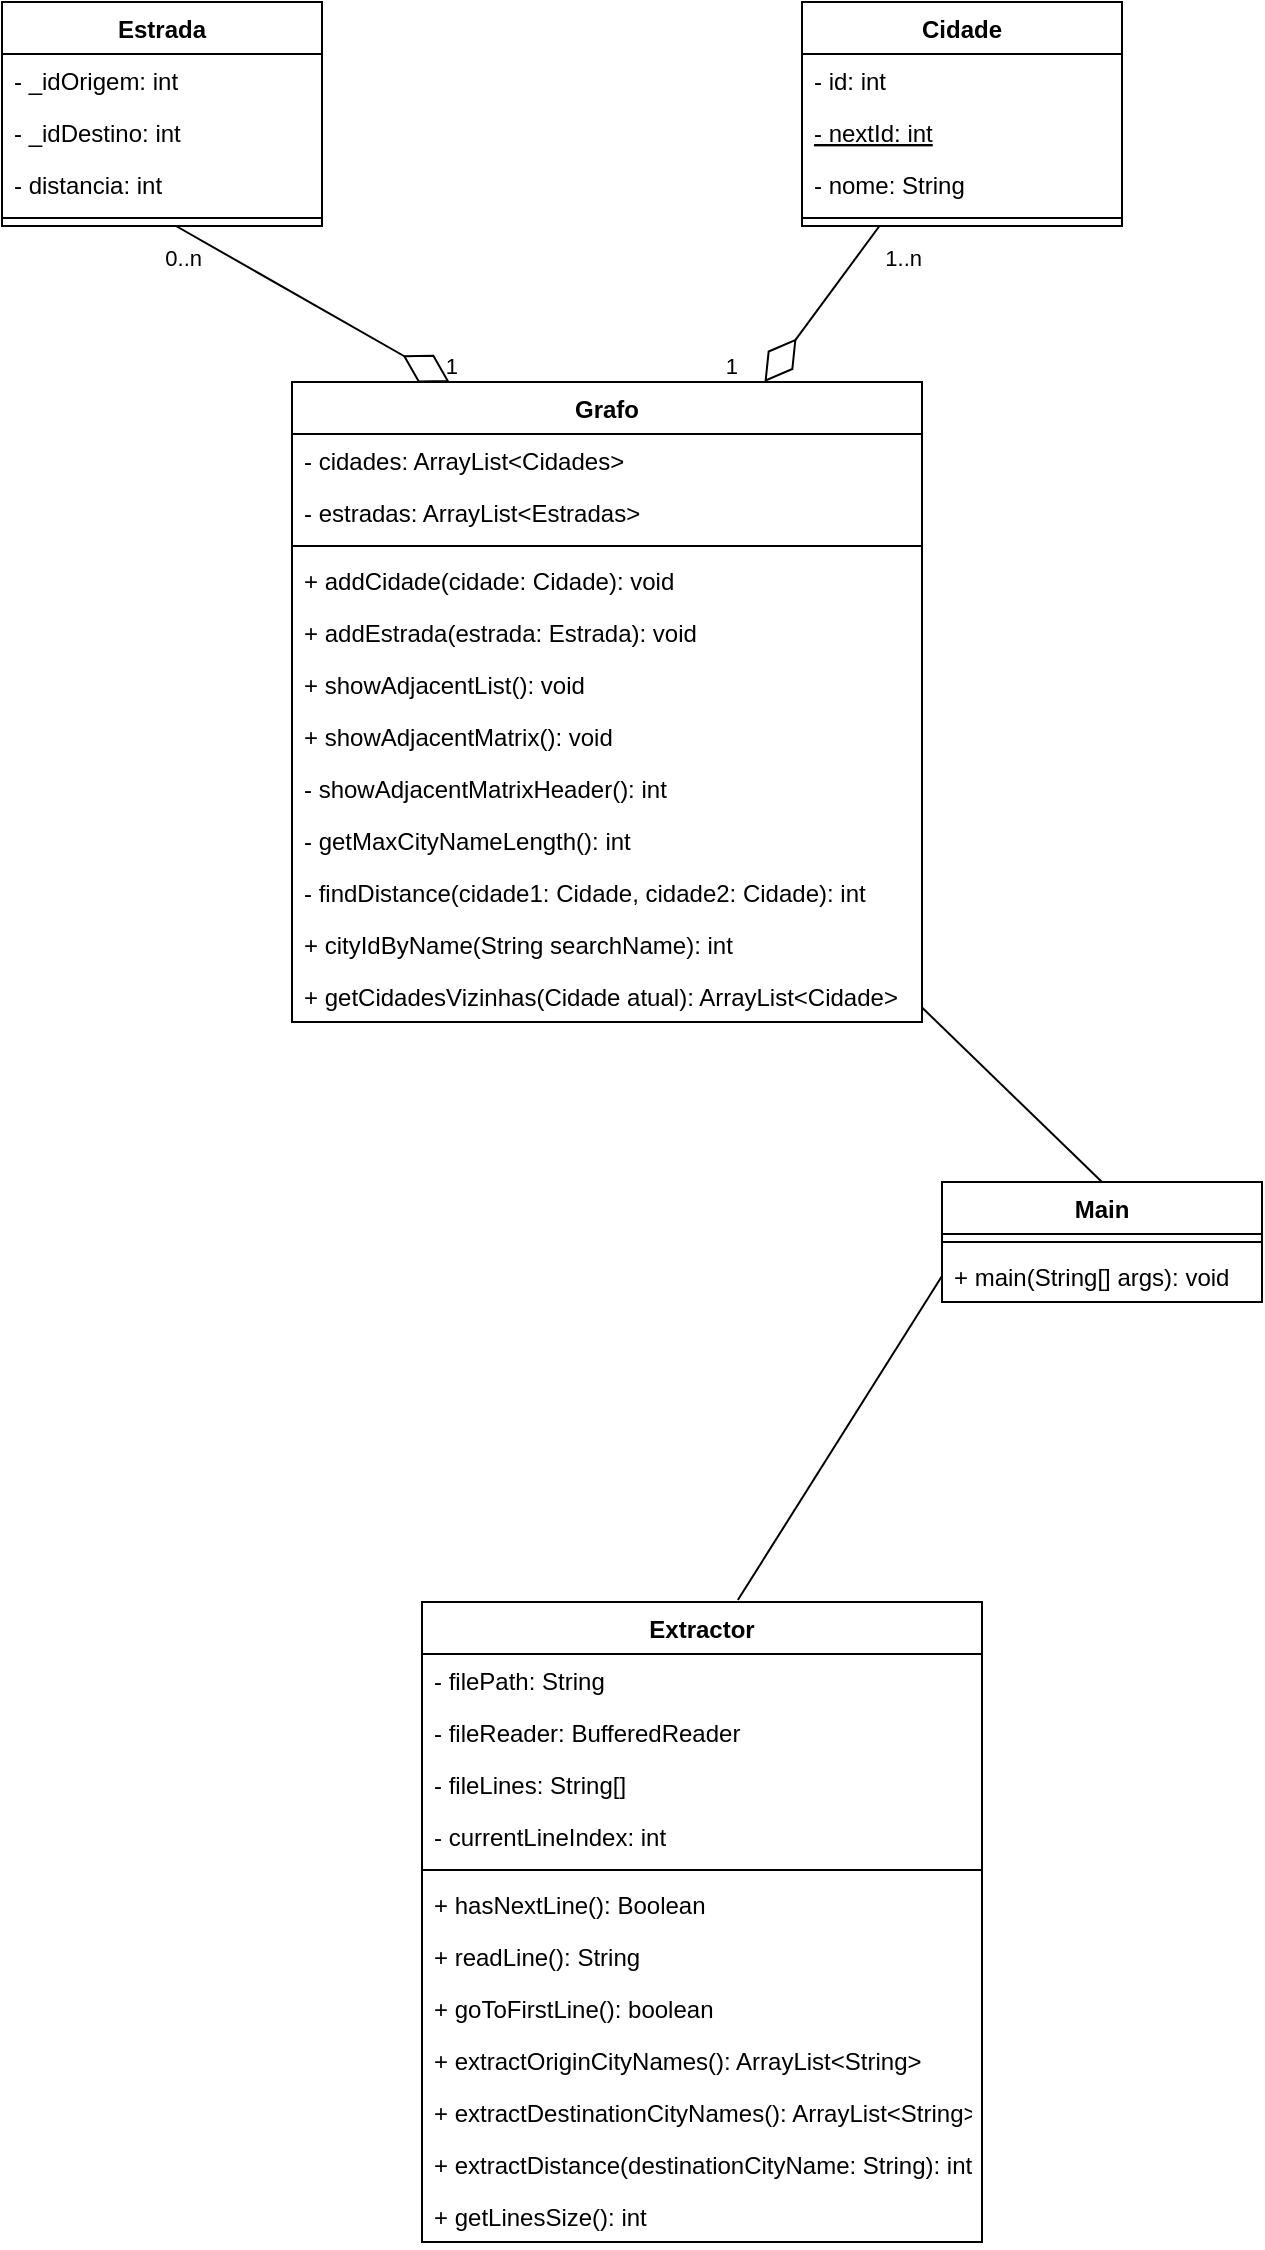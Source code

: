 <mxfile>
    <diagram id="via1u_gdSSAOSF0_JwdR" name="Page-1">
        <mxGraphModel dx="645" dy="1408" grid="1" gridSize="10" guides="1" tooltips="1" connect="1" arrows="1" fold="1" page="1" pageScale="1" pageWidth="850" pageHeight="1100" math="0" shadow="0">
            <root>
                <mxCell id="0"/>
                <mxCell id="1" parent="0"/>
                <mxCell id="2" value="Grafo" style="swimlane;fontStyle=1;align=center;verticalAlign=top;childLayout=stackLayout;horizontal=1;startSize=26;horizontalStack=0;resizeParent=1;resizeParentMax=0;resizeLast=0;collapsible=1;marginBottom=0;" parent="1" vertex="1">
                    <mxGeometry x="275" y="260" width="315" height="320" as="geometry"/>
                </mxCell>
                <mxCell id="3" value="- cidades: ArrayList&lt;Cidades&gt;" style="text;strokeColor=none;fillColor=none;align=left;verticalAlign=top;spacingLeft=4;spacingRight=4;overflow=hidden;rotatable=0;points=[[0,0.5],[1,0.5]];portConstraint=eastwest;" parent="2" vertex="1">
                    <mxGeometry y="26" width="315" height="26" as="geometry"/>
                </mxCell>
                <mxCell id="7" value="- estradas: ArrayList&lt;Estradas&gt;" style="text;strokeColor=none;fillColor=none;align=left;verticalAlign=top;spacingLeft=4;spacingRight=4;overflow=hidden;rotatable=0;points=[[0,0.5],[1,0.5]];portConstraint=eastwest;" parent="2" vertex="1">
                    <mxGeometry y="52" width="315" height="26" as="geometry"/>
                </mxCell>
                <mxCell id="4" value="" style="line;strokeWidth=1;fillColor=none;align=left;verticalAlign=middle;spacingTop=-1;spacingLeft=3;spacingRight=3;rotatable=0;labelPosition=right;points=[];portConstraint=eastwest;strokeColor=inherit;" parent="2" vertex="1">
                    <mxGeometry y="78" width="315" height="8" as="geometry"/>
                </mxCell>
                <mxCell id="29" value="+ addCidade(cidade: Cidade): void" style="text;strokeColor=none;fillColor=none;align=left;verticalAlign=top;spacingLeft=4;spacingRight=4;overflow=hidden;rotatable=0;points=[[0,0.5],[1,0.5]];portConstraint=eastwest;" parent="2" vertex="1">
                    <mxGeometry y="86" width="315" height="26" as="geometry"/>
                </mxCell>
                <mxCell id="8" value="+ addEstrada(estrada: Estrada): void" style="text;strokeColor=none;fillColor=none;align=left;verticalAlign=top;spacingLeft=4;spacingRight=4;overflow=hidden;rotatable=0;points=[[0,0.5],[1,0.5]];portConstraint=eastwest;" parent="2" vertex="1">
                    <mxGeometry y="112" width="315" height="26" as="geometry"/>
                </mxCell>
                <mxCell id="15" value="+ showAdjacentList(): void" style="text;strokeColor=none;fillColor=none;align=left;verticalAlign=top;spacingLeft=4;spacingRight=4;overflow=hidden;rotatable=0;points=[[0,0.5],[1,0.5]];portConstraint=eastwest;" parent="2" vertex="1">
                    <mxGeometry y="138" width="315" height="26" as="geometry"/>
                </mxCell>
                <mxCell id="16" value="+ showAdjacentMatrix(): void" style="text;strokeColor=none;fillColor=none;align=left;verticalAlign=top;spacingLeft=4;spacingRight=4;overflow=hidden;rotatable=0;points=[[0,0.5],[1,0.5]];portConstraint=eastwest;" parent="2" vertex="1">
                    <mxGeometry y="164" width="315" height="26" as="geometry"/>
                </mxCell>
                <mxCell id="30" value="- showAdjacentMatrixHeader(): int" style="text;strokeColor=none;fillColor=none;align=left;verticalAlign=top;spacingLeft=4;spacingRight=4;overflow=hidden;rotatable=0;points=[[0,0.5],[1,0.5]];portConstraint=eastwest;" parent="2" vertex="1">
                    <mxGeometry y="190" width="315" height="26" as="geometry"/>
                </mxCell>
                <mxCell id="31" value="- getMaxCityNameLength(): int" style="text;strokeColor=none;fillColor=none;align=left;verticalAlign=top;spacingLeft=4;spacingRight=4;overflow=hidden;rotatable=0;points=[[0,0.5],[1,0.5]];portConstraint=eastwest;" parent="2" vertex="1">
                    <mxGeometry y="216" width="315" height="26" as="geometry"/>
                </mxCell>
                <mxCell id="5" value="- findDistance(cidade1: Cidade, cidade2: Cidade): int" style="text;strokeColor=none;fillColor=none;align=left;verticalAlign=top;spacingLeft=4;spacingRight=4;overflow=hidden;rotatable=0;points=[[0,0.5],[1,0.5]];portConstraint=eastwest;" parent="2" vertex="1">
                    <mxGeometry y="242" width="315" height="26" as="geometry"/>
                </mxCell>
                <mxCell id="73" value="+ cityIdByName(String searchName): int" style="text;strokeColor=none;fillColor=none;align=left;verticalAlign=top;spacingLeft=4;spacingRight=4;overflow=hidden;rotatable=0;points=[[0,0.5],[1,0.5]];portConstraint=eastwest;" vertex="1" parent="2">
                    <mxGeometry y="268" width="315" height="26" as="geometry"/>
                </mxCell>
                <mxCell id="74" value="+ getCidadesVizinhas(Cidade atual): ArrayList&lt;Cidade&gt;" style="text;strokeColor=none;fillColor=none;align=left;verticalAlign=top;spacingLeft=4;spacingRight=4;overflow=hidden;rotatable=0;points=[[0,0.5],[1,0.5]];portConstraint=eastwest;" vertex="1" parent="2">
                    <mxGeometry y="294" width="315" height="26" as="geometry"/>
                </mxCell>
                <mxCell id="9" value="Main" style="swimlane;fontStyle=1;align=center;verticalAlign=top;childLayout=stackLayout;horizontal=1;startSize=26;horizontalStack=0;resizeParent=1;resizeParentMax=0;resizeLast=0;collapsible=1;marginBottom=0;" parent="1" vertex="1">
                    <mxGeometry x="600" y="660" width="160" height="60" as="geometry"/>
                </mxCell>
                <mxCell id="11" value="" style="line;strokeWidth=1;fillColor=none;align=left;verticalAlign=middle;spacingTop=-1;spacingLeft=3;spacingRight=3;rotatable=0;labelPosition=right;points=[];portConstraint=eastwest;strokeColor=inherit;" parent="9" vertex="1">
                    <mxGeometry y="26" width="160" height="8" as="geometry"/>
                </mxCell>
                <mxCell id="12" value="+ main(String[] args): void" style="text;strokeColor=none;fillColor=none;align=left;verticalAlign=top;spacingLeft=4;spacingRight=4;overflow=hidden;rotatable=0;points=[[0,0.5],[1,0.5]];portConstraint=eastwest;" parent="9" vertex="1">
                    <mxGeometry y="34" width="160" height="26" as="geometry"/>
                </mxCell>
                <mxCell id="17" value="Cidade" style="swimlane;fontStyle=1;align=center;verticalAlign=top;childLayout=stackLayout;horizontal=1;startSize=26;horizontalStack=0;resizeParent=1;resizeParentMax=0;resizeLast=0;collapsible=1;marginBottom=0;" parent="1" vertex="1">
                    <mxGeometry x="530" y="70" width="160" height="112" as="geometry"/>
                </mxCell>
                <mxCell id="21" value="- id: int" style="text;strokeColor=none;fillColor=none;align=left;verticalAlign=top;spacingLeft=4;spacingRight=4;overflow=hidden;rotatable=0;points=[[0,0.5],[1,0.5]];portConstraint=eastwest;" parent="17" vertex="1">
                    <mxGeometry y="26" width="160" height="26" as="geometry"/>
                </mxCell>
                <mxCell id="28" value="- nextId: int" style="text;strokeColor=none;fillColor=none;align=left;verticalAlign=top;spacingLeft=4;spacingRight=4;overflow=hidden;rotatable=0;points=[[0,0.5],[1,0.5]];portConstraint=eastwest;fontStyle=4" parent="17" vertex="1">
                    <mxGeometry y="52" width="160" height="26" as="geometry"/>
                </mxCell>
                <mxCell id="18" value="- nome: String" style="text;strokeColor=none;fillColor=none;align=left;verticalAlign=top;spacingLeft=4;spacingRight=4;overflow=hidden;rotatable=0;points=[[0,0.5],[1,0.5]];portConstraint=eastwest;" parent="17" vertex="1">
                    <mxGeometry y="78" width="160" height="26" as="geometry"/>
                </mxCell>
                <mxCell id="19" value="" style="line;strokeWidth=1;fillColor=none;align=left;verticalAlign=middle;spacingTop=-1;spacingLeft=3;spacingRight=3;rotatable=0;labelPosition=right;points=[];portConstraint=eastwest;strokeColor=inherit;" parent="17" vertex="1">
                    <mxGeometry y="104" width="160" height="8" as="geometry"/>
                </mxCell>
                <mxCell id="22" value="Estrada" style="swimlane;fontStyle=1;align=center;verticalAlign=top;childLayout=stackLayout;horizontal=1;startSize=26;horizontalStack=0;resizeParent=1;resizeParentMax=0;resizeLast=0;collapsible=1;marginBottom=0;" parent="1" vertex="1">
                    <mxGeometry x="130" y="70" width="160" height="112" as="geometry"/>
                </mxCell>
                <mxCell id="26" value="- _idOrigem: int" style="text;strokeColor=none;fillColor=none;align=left;verticalAlign=top;spacingLeft=4;spacingRight=4;overflow=hidden;rotatable=0;points=[[0,0.5],[1,0.5]];portConstraint=eastwest;" parent="22" vertex="1">
                    <mxGeometry y="26" width="160" height="26" as="geometry"/>
                </mxCell>
                <mxCell id="27" value="- _idDestino: int" style="text;strokeColor=none;fillColor=none;align=left;verticalAlign=top;spacingLeft=4;spacingRight=4;overflow=hidden;rotatable=0;points=[[0,0.5],[1,0.5]];portConstraint=eastwest;" parent="22" vertex="1">
                    <mxGeometry y="52" width="160" height="26" as="geometry"/>
                </mxCell>
                <mxCell id="23" value="- distancia: int" style="text;strokeColor=none;fillColor=none;align=left;verticalAlign=top;spacingLeft=4;spacingRight=4;overflow=hidden;rotatable=0;points=[[0,0.5],[1,0.5]];portConstraint=eastwest;" parent="22" vertex="1">
                    <mxGeometry y="78" width="160" height="26" as="geometry"/>
                </mxCell>
                <mxCell id="24" value="" style="line;strokeWidth=1;fillColor=none;align=left;verticalAlign=middle;spacingTop=-1;spacingLeft=3;spacingRight=3;rotatable=0;labelPosition=right;points=[];portConstraint=eastwest;strokeColor=inherit;" parent="22" vertex="1">
                    <mxGeometry y="104" width="160" height="8" as="geometry"/>
                </mxCell>
                <mxCell id="32" value="Extractor" style="swimlane;fontStyle=1;align=center;verticalAlign=top;childLayout=stackLayout;horizontal=1;startSize=26;horizontalStack=0;resizeParent=1;resizeParentMax=0;resizeLast=0;collapsible=1;marginBottom=0;" parent="1" vertex="1">
                    <mxGeometry x="340" y="870" width="280" height="320" as="geometry"/>
                </mxCell>
                <mxCell id="33" value="- filePath: String" style="text;strokeColor=none;fillColor=none;align=left;verticalAlign=top;spacingLeft=4;spacingRight=4;overflow=hidden;rotatable=0;points=[[0,0.5],[1,0.5]];portConstraint=eastwest;" parent="32" vertex="1">
                    <mxGeometry y="26" width="280" height="26" as="geometry"/>
                </mxCell>
                <mxCell id="36" value="- fileReader: BufferedReader" style="text;strokeColor=none;fillColor=none;align=left;verticalAlign=top;spacingLeft=4;spacingRight=4;overflow=hidden;rotatable=0;points=[[0,0.5],[1,0.5]];portConstraint=eastwest;" parent="32" vertex="1">
                    <mxGeometry y="52" width="280" height="26" as="geometry"/>
                </mxCell>
                <mxCell id="37" value="- fileLines: String[]" style="text;strokeColor=none;fillColor=none;align=left;verticalAlign=top;spacingLeft=4;spacingRight=4;overflow=hidden;rotatable=0;points=[[0,0.5],[1,0.5]];portConstraint=eastwest;" parent="32" vertex="1">
                    <mxGeometry y="78" width="280" height="26" as="geometry"/>
                </mxCell>
                <mxCell id="38" value="- currentLineIndex: int" style="text;strokeColor=none;fillColor=none;align=left;verticalAlign=top;spacingLeft=4;spacingRight=4;overflow=hidden;rotatable=0;points=[[0,0.5],[1,0.5]];portConstraint=eastwest;" parent="32" vertex="1">
                    <mxGeometry y="104" width="280" height="26" as="geometry"/>
                </mxCell>
                <mxCell id="34" value="" style="line;strokeWidth=1;fillColor=none;align=left;verticalAlign=middle;spacingTop=-1;spacingLeft=3;spacingRight=3;rotatable=0;labelPosition=right;points=[];portConstraint=eastwest;strokeColor=inherit;" parent="32" vertex="1">
                    <mxGeometry y="130" width="280" height="8" as="geometry"/>
                </mxCell>
                <mxCell id="39" value="+ hasNextLine(): Boolean" style="text;strokeColor=none;fillColor=none;align=left;verticalAlign=top;spacingLeft=4;spacingRight=4;overflow=hidden;rotatable=0;points=[[0,0.5],[1,0.5]];portConstraint=eastwest;" parent="32" vertex="1">
                    <mxGeometry y="138" width="280" height="26" as="geometry"/>
                </mxCell>
                <mxCell id="35" value="+ readLine(): String" style="text;strokeColor=none;fillColor=none;align=left;verticalAlign=top;spacingLeft=4;spacingRight=4;overflow=hidden;rotatable=0;points=[[0,0.5],[1,0.5]];portConstraint=eastwest;" parent="32" vertex="1">
                    <mxGeometry y="164" width="280" height="26" as="geometry"/>
                </mxCell>
                <mxCell id="41" value="+ goToFirstLine(): boolean" style="text;strokeColor=none;fillColor=none;align=left;verticalAlign=top;spacingLeft=4;spacingRight=4;overflow=hidden;rotatable=0;points=[[0,0.5],[1,0.5]];portConstraint=eastwest;" parent="32" vertex="1">
                    <mxGeometry y="190" width="280" height="26" as="geometry"/>
                </mxCell>
                <mxCell id="40" value="+ extractOriginCityNames(): ArrayList&lt;String&gt;" style="text;strokeColor=none;fillColor=none;align=left;verticalAlign=top;spacingLeft=4;spacingRight=4;overflow=hidden;rotatable=0;points=[[0,0.5],[1,0.5]];portConstraint=eastwest;" parent="32" vertex="1">
                    <mxGeometry y="216" width="280" height="26" as="geometry"/>
                </mxCell>
                <mxCell id="43" value="+ extractDestinationCityNames(): ArrayList&lt;String&gt;" style="text;strokeColor=none;fillColor=none;align=left;verticalAlign=top;spacingLeft=4;spacingRight=4;overflow=hidden;rotatable=0;points=[[0,0.5],[1,0.5]];portConstraint=eastwest;" parent="32" vertex="1">
                    <mxGeometry y="242" width="280" height="26" as="geometry"/>
                </mxCell>
                <mxCell id="44" value="+ extractDistance(destinationCityName: String): int" style="text;strokeColor=none;fillColor=none;align=left;verticalAlign=top;spacingLeft=4;spacingRight=4;overflow=hidden;rotatable=0;points=[[0,0.5],[1,0.5]];portConstraint=eastwest;" parent="32" vertex="1">
                    <mxGeometry y="268" width="280" height="26" as="geometry"/>
                </mxCell>
                <mxCell id="42" value="+ getLinesSize(): int" style="text;strokeColor=none;fillColor=none;align=left;verticalAlign=top;spacingLeft=4;spacingRight=4;overflow=hidden;rotatable=0;points=[[0,0.5],[1,0.5]];portConstraint=eastwest;" parent="32" vertex="1">
                    <mxGeometry y="294" width="280" height="26" as="geometry"/>
                </mxCell>
                <mxCell id="55" value="1" style="edgeLabel;resizable=0;html=1;align=right;verticalAlign=top;" parent="1" connectable="0" vertex="1">
                    <mxGeometry x="370" y="230" as="geometry">
                        <mxPoint x="-12" y="9" as="offset"/>
                    </mxGeometry>
                </mxCell>
                <mxCell id="60" value="" style="endArrow=diamondThin;endFill=0;endSize=24;html=1;entryX=0.25;entryY=0;entryDx=0;entryDy=0;" parent="1" source="24" target="2" edge="1">
                    <mxGeometry width="160" relative="1" as="geometry">
                        <mxPoint x="150" y="240" as="sourcePoint"/>
                        <mxPoint x="340" y="230" as="targetPoint"/>
                        <Array as="points"/>
                    </mxGeometry>
                </mxCell>
                <mxCell id="62" value="0..n" style="edgeLabel;resizable=0;html=1;align=right;verticalAlign=top;" parent="1" connectable="0" vertex="1">
                    <mxGeometry x="190" y="190" as="geometry">
                        <mxPoint x="40" y="-5" as="offset"/>
                    </mxGeometry>
                </mxCell>
                <mxCell id="63" value="" style="endArrow=diamondThin;endFill=0;endSize=24;html=1;entryX=0.75;entryY=0;entryDx=0;entryDy=0;" parent="1" source="17" target="2" edge="1">
                    <mxGeometry width="160" relative="1" as="geometry">
                        <mxPoint x="349.999" y="182" as="sourcePoint"/>
                        <mxPoint x="483.17" y="260" as="targetPoint"/>
                        <Array as="points"/>
                    </mxGeometry>
                </mxCell>
                <mxCell id="64" value="1" style="edgeLabel;resizable=0;html=1;align=right;verticalAlign=top;" parent="1" connectable="0" vertex="1">
                    <mxGeometry x="510" y="230" as="geometry">
                        <mxPoint x="-12" y="9" as="offset"/>
                    </mxGeometry>
                </mxCell>
                <mxCell id="65" value="1..n" style="edgeLabel;resizable=0;html=1;align=right;verticalAlign=top;" parent="1" connectable="0" vertex="1">
                    <mxGeometry x="550" y="190" as="geometry">
                        <mxPoint x="40" y="-5" as="offset"/>
                    </mxGeometry>
                </mxCell>
                <mxCell id="70" value="" style="endArrow=none;html=1;exitX=0.564;exitY=-0.003;exitDx=0;exitDy=0;exitPerimeter=0;entryX=0;entryY=0.5;entryDx=0;entryDy=0;" parent="1" source="32" target="12" edge="1">
                    <mxGeometry width="50" height="50" relative="1" as="geometry">
                        <mxPoint x="360" y="610" as="sourcePoint"/>
                        <mxPoint x="410" y="560" as="targetPoint"/>
                    </mxGeometry>
                </mxCell>
                <mxCell id="71" value="" style="endArrow=none;html=1;" parent="1" target="2" edge="1">
                    <mxGeometry width="50" height="50" relative="1" as="geometry">
                        <mxPoint x="680" y="660" as="sourcePoint"/>
                        <mxPoint x="730" y="610" as="targetPoint"/>
                    </mxGeometry>
                </mxCell>
            </root>
        </mxGraphModel>
    </diagram>
</mxfile>